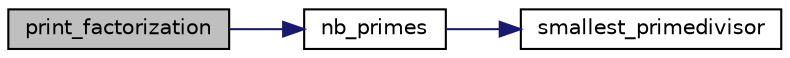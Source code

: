 digraph "print_factorization"
{
  edge [fontname="Helvetica",fontsize="10",labelfontname="Helvetica",labelfontsize="10"];
  node [fontname="Helvetica",fontsize="10",shape=record];
  rankdir="LR";
  Node4308 [label="print_factorization",height=0.2,width=0.4,color="black", fillcolor="grey75", style="filled", fontcolor="black"];
  Node4308 -> Node4309 [color="midnightblue",fontsize="10",style="solid",fontname="Helvetica"];
  Node4309 [label="nb_primes",height=0.2,width=0.4,color="black", fillcolor="white", style="filled",URL="$d9/d60/discreta_8h.html#a41da378679c384026d4b3cb2941236df"];
  Node4309 -> Node4310 [color="midnightblue",fontsize="10",style="solid",fontname="Helvetica"];
  Node4310 [label="smallest_primedivisor",height=0.2,width=0.4,color="black", fillcolor="white", style="filled",URL="$de/dc5/algebra__and__number__theory_8h.html#a89238384b70e5f0f19ac179ca88d468d"];
}

